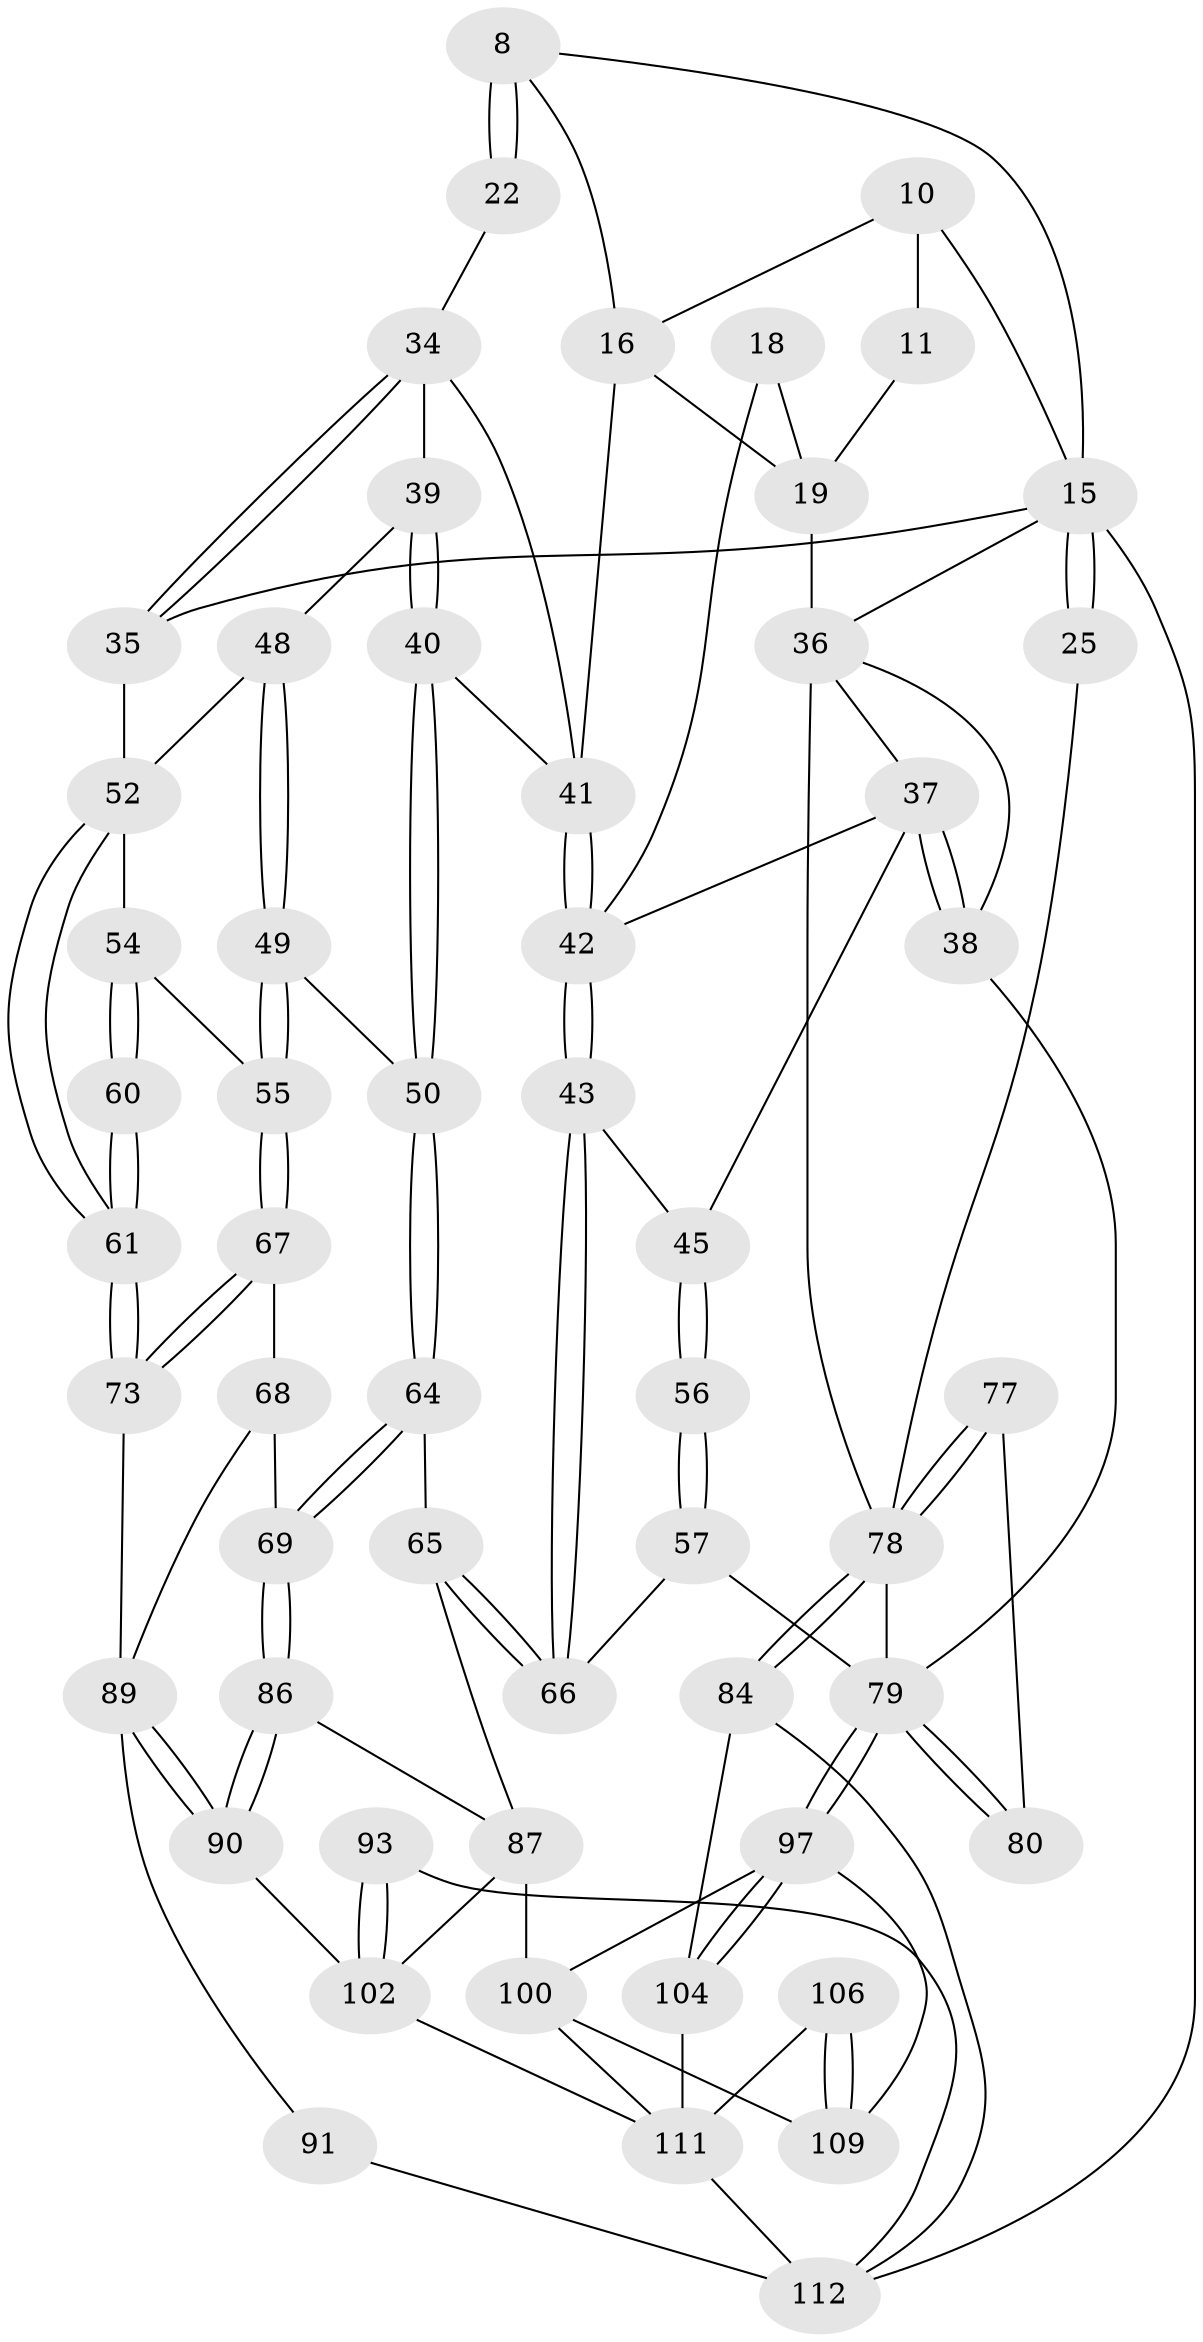// original degree distribution, {3: 0.017857142857142856, 6: 0.23214285714285715, 5: 0.5, 4: 0.25}
// Generated by graph-tools (version 1.1) at 2025/04/03/04/25 22:04:27]
// undirected, 56 vertices, 123 edges
graph export_dot {
graph [start="1"]
  node [color=gray90,style=filled];
  8 [pos="+0.665020728969907+0.1220365250667501",super="+1+2"];
  10 [pos="+0.4880801005831974+0.06812502371304237",super="+7+6"];
  11 [pos="+0.4003796507443651+0.10883738478285306"];
  15 [pos="+0.1697568904532469+0.11590622978753211",super="+5+4"];
  16 [pos="+0.5174744064027254+0.1683072675511457",super="+9"];
  18 [pos="+0.44113895824473215+0.23429699988503547"];
  19 [pos="+0.34015177640491506+0.2287685281226655",super="+17"];
  22 [pos="+0.7457973294223719+0.19257679701369879"];
  25 [pos="+0+0.4172324376977183"];
  34 [pos="+0.8158062450680329+0.32257994423030095",super="+23"];
  35 [pos="+1+0.07790412090192447"];
  36 [pos="+0.260172824183711+0.4133497481064337",super="+31"];
  37 [pos="+0.3929526435449391+0.41959344532347925",super="+33"];
  38 [pos="+0.33533762256236893+0.4590509486797884"];
  39 [pos="+0.8163360281317746+0.3335010954125955"];
  40 [pos="+0.677662662563823+0.47916174509662174"];
  41 [pos="+0.6607581441728017+0.4774798816143797",super="+24+20"];
  42 [pos="+0.5781935214032661+0.5057192531924642",super="+32"];
  43 [pos="+0.5772216421785038+0.5068482538975264"];
  45 [pos="+0.39548998391359597+0.42354156657271597",super="+44"];
  48 [pos="+0.854179009506128+0.41763452377038557",super="+46"];
  49 [pos="+0.8042648102862249+0.5745087884722889"];
  50 [pos="+0.6803021973762751+0.4835821931426591"];
  52 [pos="+1+0.5452399057783651",super="+51+47"];
  54 [pos="+0.8509100554525187+0.5804457336097489",super="+53"];
  55 [pos="+0.8229102685994799+0.5958740477702179"];
  56 [pos="+0.4776205655835758+0.5655686958383509"];
  57 [pos="+0.4391999600878266+0.6210439931609985"];
  60 [pos="+1+0.578242240959487"];
  61 [pos="+1+0.5864163100794699"];
  64 [pos="+0.6799181292671728+0.6663338839384075"];
  65 [pos="+0.6116769643678343+0.685326464173473"];
  66 [pos="+0.5979104678233373+0.669054836792045"];
  67 [pos="+0.8175668136974998+0.6412875158849337"];
  68 [pos="+0.7999999518228291+0.6884876340327593"];
  69 [pos="+0.7291808324307203+0.6883908415275188"];
  73 [pos="+1+0.6698377758620252"];
  77 [pos="+0.01836279106808828+0.7385432791268302",super="+76"];
  78 [pos="+0+0.8620044958611989",super="+29+28+63"];
  79 [pos="+0.14849088857271608+0.8036397676891067",super="+75+74+59"];
  80 [pos="+0.14304262550005364+0.7923536850154546"];
  84 [pos="+0+0.9260277420877435"];
  86 [pos="+0.6883715000066065+0.7853749852504165"];
  87 [pos="+0.619752367343288+0.8024882307177775",super="+81"];
  89 [pos="+0.807680396942011+0.7718390951555356",super="+88"];
  90 [pos="+0.7520600694214105+0.8312285751981336"];
  91 [pos="+0.8228457149882913+0.7873884700670587",super="+71"];
  93 [pos="+0.7553289993153297+0.9338276822897957"];
  97 [pos="+0.15144539302628154+0.8350813598979507",super="+96+95"];
  100 [pos="+0.35263177851501354+0.9063440596996395",super="+99"];
  102 [pos="+0.6556004271437161+0.9036219918218794",super="+101+94"];
  104 [pos="+0.12082999967819452+0.8533310946660403"];
  106 [pos="+0.2088383365154479+0.9980426392953519"];
  109 [pos="+0.3202130197030956+0.9015784523313823",super="+105"];
  111 [pos="+0.45776228907676497+1",super="+108+110+103"];
  112 [pos="+1+1",super="+92+85"];
  8 -- 22 [weight=2];
  8 -- 22;
  8 -- 15;
  8 -- 16;
  10 -- 11 [weight=2];
  10 -- 15;
  10 -- 16;
  11 -- 19;
  15 -- 25 [weight=2];
  15 -- 25;
  15 -- 112 [weight=2];
  15 -- 35;
  15 -- 36;
  16 -- 41;
  16 -- 19;
  18 -- 19 [weight=2];
  18 -- 42;
  19 -- 36 [weight=2];
  22 -- 34;
  25 -- 78;
  34 -- 35;
  34 -- 35;
  34 -- 39;
  34 -- 41;
  35 -- 52;
  36 -- 38;
  36 -- 78 [weight=2];
  36 -- 37;
  37 -- 38;
  37 -- 38;
  37 -- 45;
  37 -- 42;
  38 -- 79;
  39 -- 40;
  39 -- 40;
  39 -- 48;
  40 -- 41;
  40 -- 50;
  40 -- 50;
  41 -- 42 [weight=2];
  41 -- 42;
  42 -- 43;
  42 -- 43;
  43 -- 66;
  43 -- 66;
  43 -- 45;
  45 -- 56 [weight=2];
  45 -- 56;
  48 -- 49;
  48 -- 49;
  48 -- 52 [weight=2];
  49 -- 50;
  49 -- 55;
  49 -- 55;
  50 -- 64;
  50 -- 64;
  52 -- 61;
  52 -- 61;
  52 -- 54;
  54 -- 55;
  54 -- 60 [weight=2];
  54 -- 60;
  55 -- 67;
  55 -- 67;
  56 -- 57;
  56 -- 57;
  57 -- 66;
  57 -- 79;
  60 -- 61;
  60 -- 61;
  61 -- 73;
  61 -- 73;
  64 -- 65;
  64 -- 69;
  64 -- 69;
  65 -- 66;
  65 -- 66;
  65 -- 87;
  67 -- 68;
  67 -- 73;
  67 -- 73;
  68 -- 69;
  68 -- 89;
  69 -- 86;
  69 -- 86;
  73 -- 89;
  77 -- 78 [weight=2];
  77 -- 78;
  77 -- 80 [weight=2];
  78 -- 84;
  78 -- 84;
  78 -- 79 [weight=2];
  79 -- 80;
  79 -- 80;
  79 -- 97 [weight=2];
  79 -- 97;
  84 -- 104;
  84 -- 112;
  86 -- 87;
  86 -- 90;
  86 -- 90;
  87 -- 102;
  87 -- 100;
  89 -- 90;
  89 -- 90;
  89 -- 91 [weight=2];
  90 -- 102;
  91 -- 112 [weight=2];
  93 -- 102 [weight=2];
  93 -- 102;
  93 -- 112;
  97 -- 104;
  97 -- 104;
  97 -- 109;
  97 -- 100 [weight=2];
  100 -- 109;
  100 -- 111 [weight=2];
  102 -- 111;
  104 -- 111;
  106 -- 109 [weight=2];
  106 -- 109;
  106 -- 111;
  111 -- 112 [weight=2];
}
